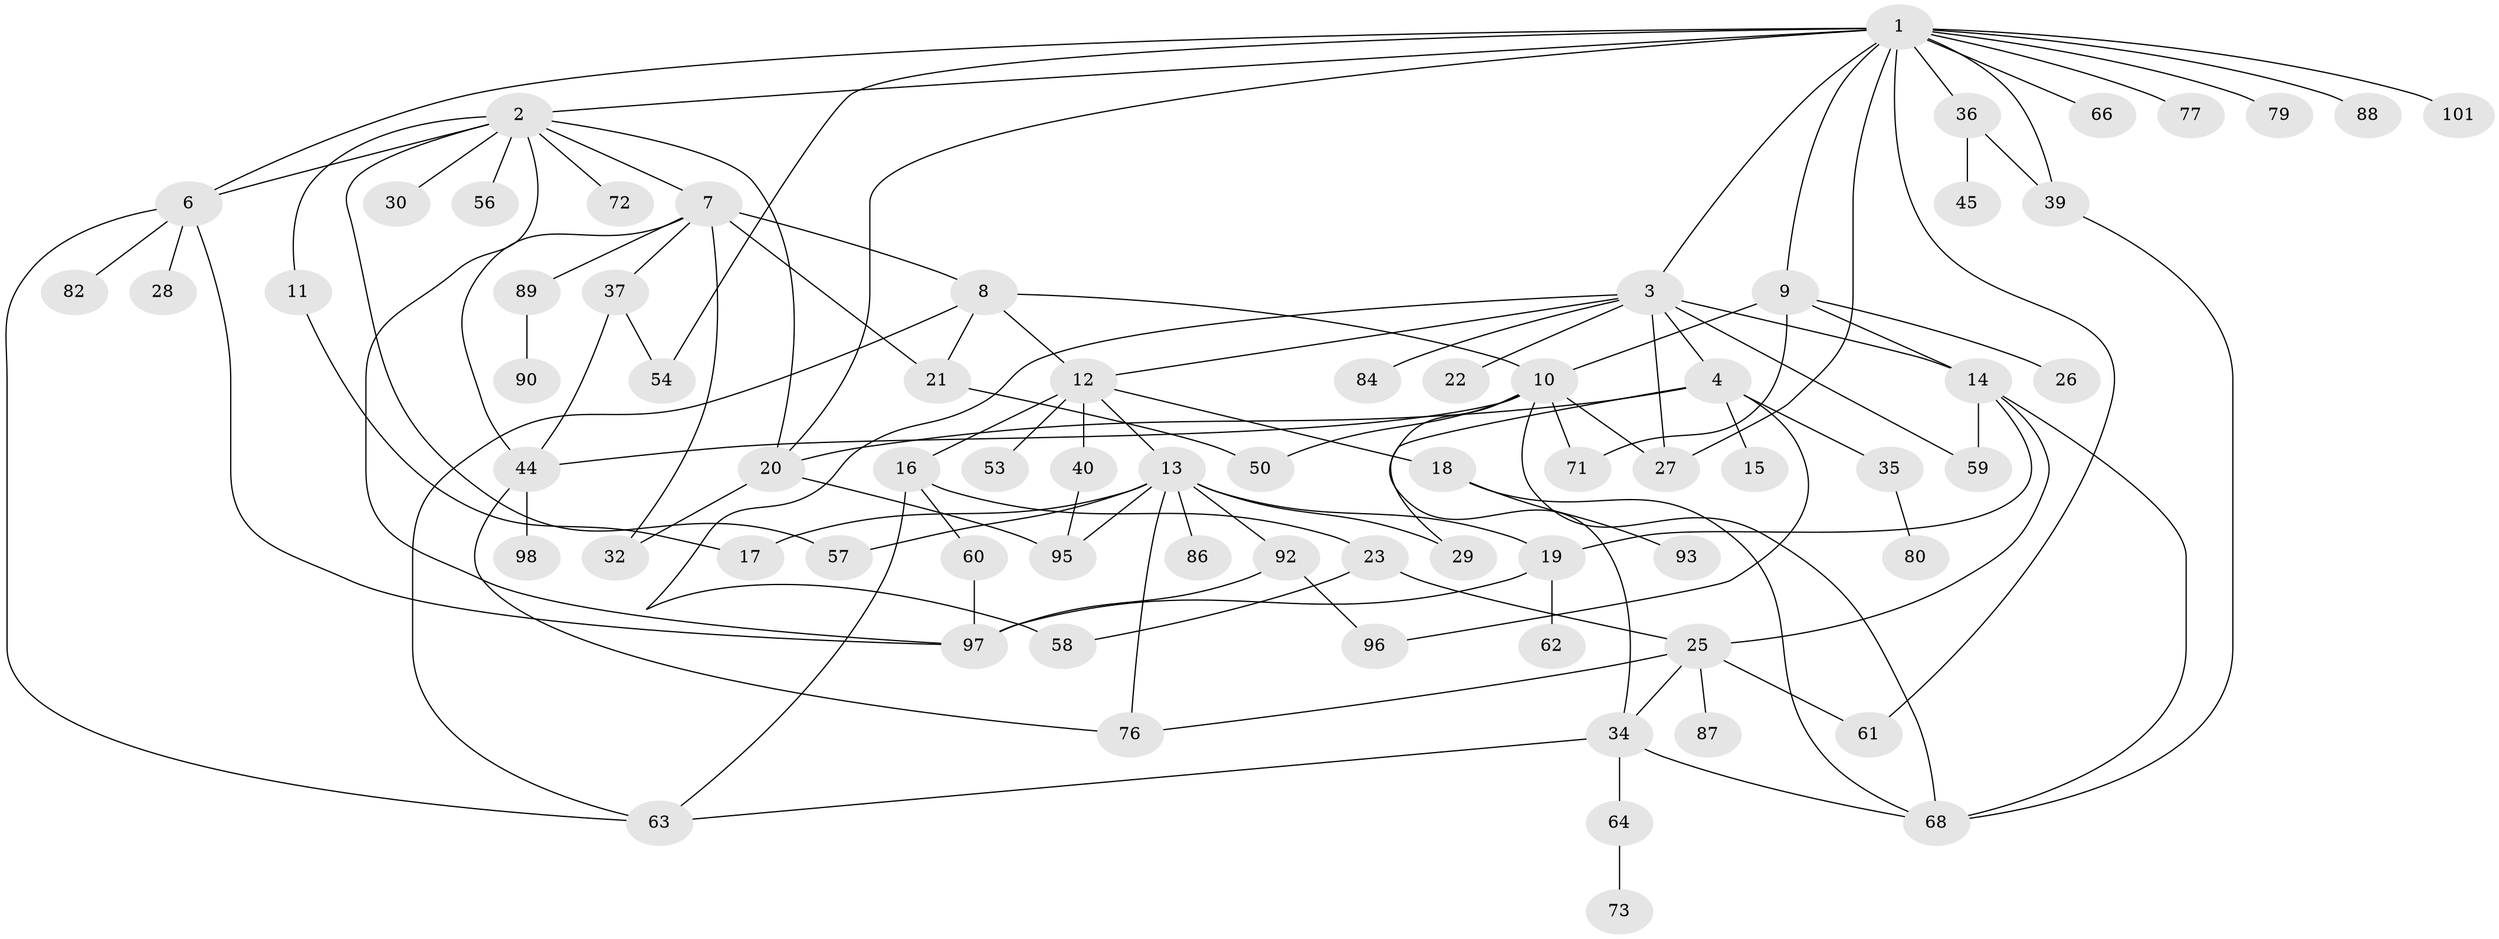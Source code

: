 // original degree distribution, {9: 0.009708737864077669, 8: 0.019417475728155338, 10: 0.009708737864077669, 6: 0.038834951456310676, 5: 0.06796116504854369, 3: 0.1650485436893204, 7: 0.009708737864077669, 1: 0.27184466019417475, 4: 0.10679611650485436, 2: 0.30097087378640774}
// Generated by graph-tools (version 1.1) at 2025/10/02/27/25 16:10:54]
// undirected, 72 vertices, 112 edges
graph export_dot {
graph [start="1"]
  node [color=gray90,style=filled];
  1 [super="+5"];
  2 [super="+31"];
  3 [super="+102"];
  4 [super="+83"];
  6 [super="+38"];
  7 [super="+65"];
  8;
  9 [super="+41"];
  10 [super="+69"];
  11 [super="+43"];
  12;
  13 [super="+49"];
  14 [super="+24"];
  15;
  16 [super="+81"];
  17;
  18 [super="+70"];
  19 [super="+33"];
  20 [super="+94"];
  21 [super="+46"];
  22;
  23 [super="+67"];
  25 [super="+52"];
  26;
  27 [super="+75"];
  28 [super="+55"];
  29;
  30;
  32;
  34 [super="+51"];
  35 [super="+42"];
  36 [super="+47"];
  37;
  39 [super="+78"];
  40;
  44 [super="+48"];
  45;
  50;
  53;
  54;
  56;
  57;
  58 [super="+91"];
  59;
  60 [super="+103"];
  61;
  62;
  63 [super="+85"];
  64;
  66;
  68 [super="+74"];
  71;
  72;
  73;
  76;
  77;
  79;
  80;
  82;
  84;
  86;
  87;
  88;
  89;
  90;
  92 [super="+99"];
  93;
  95;
  96;
  97 [super="+100"];
  98;
  101;
  1 -- 2;
  1 -- 3;
  1 -- 9;
  1 -- 20;
  1 -- 36;
  1 -- 66;
  1 -- 77;
  1 -- 27;
  1 -- 101;
  1 -- 39;
  1 -- 79;
  1 -- 54;
  1 -- 88;
  1 -- 61;
  1 -- 6;
  2 -- 6;
  2 -- 7;
  2 -- 11;
  2 -- 30;
  2 -- 57;
  2 -- 56;
  2 -- 97;
  2 -- 72;
  2 -- 20;
  3 -- 4;
  3 -- 12;
  3 -- 14;
  3 -- 22;
  3 -- 27;
  3 -- 58;
  3 -- 59;
  3 -- 84;
  4 -- 15;
  4 -- 29;
  4 -- 35;
  4 -- 96;
  4 -- 20;
  6 -- 28;
  6 -- 82;
  6 -- 63;
  6 -- 97;
  7 -- 8;
  7 -- 32;
  7 -- 37;
  7 -- 44;
  7 -- 89;
  7 -- 21;
  8 -- 10;
  8 -- 21;
  8 -- 12;
  8 -- 63;
  9 -- 26;
  9 -- 71;
  9 -- 14;
  9 -- 10;
  10 -- 44;
  10 -- 50;
  10 -- 34;
  10 -- 71;
  10 -- 68;
  10 -- 27;
  11 -- 17;
  12 -- 13;
  12 -- 16;
  12 -- 18;
  12 -- 40;
  12 -- 53;
  13 -- 57;
  13 -- 76;
  13 -- 17;
  13 -- 86;
  13 -- 92;
  13 -- 29;
  13 -- 95;
  13 -- 19;
  14 -- 19;
  14 -- 68;
  14 -- 25;
  14 -- 59;
  16 -- 23;
  16 -- 60;
  16 -- 63;
  18 -- 93;
  18 -- 68;
  19 -- 97;
  19 -- 62;
  20 -- 32;
  20 -- 95;
  21 -- 50;
  23 -- 25;
  23 -- 58;
  25 -- 34;
  25 -- 87;
  25 -- 61;
  25 -- 76;
  34 -- 63;
  34 -- 64;
  34 -- 68;
  35 -- 80;
  36 -- 45;
  36 -- 39;
  37 -- 54;
  37 -- 44;
  39 -- 68;
  40 -- 95;
  44 -- 98;
  44 -- 76;
  60 -- 97;
  64 -- 73;
  89 -- 90;
  92 -- 96;
  92 -- 97;
}
